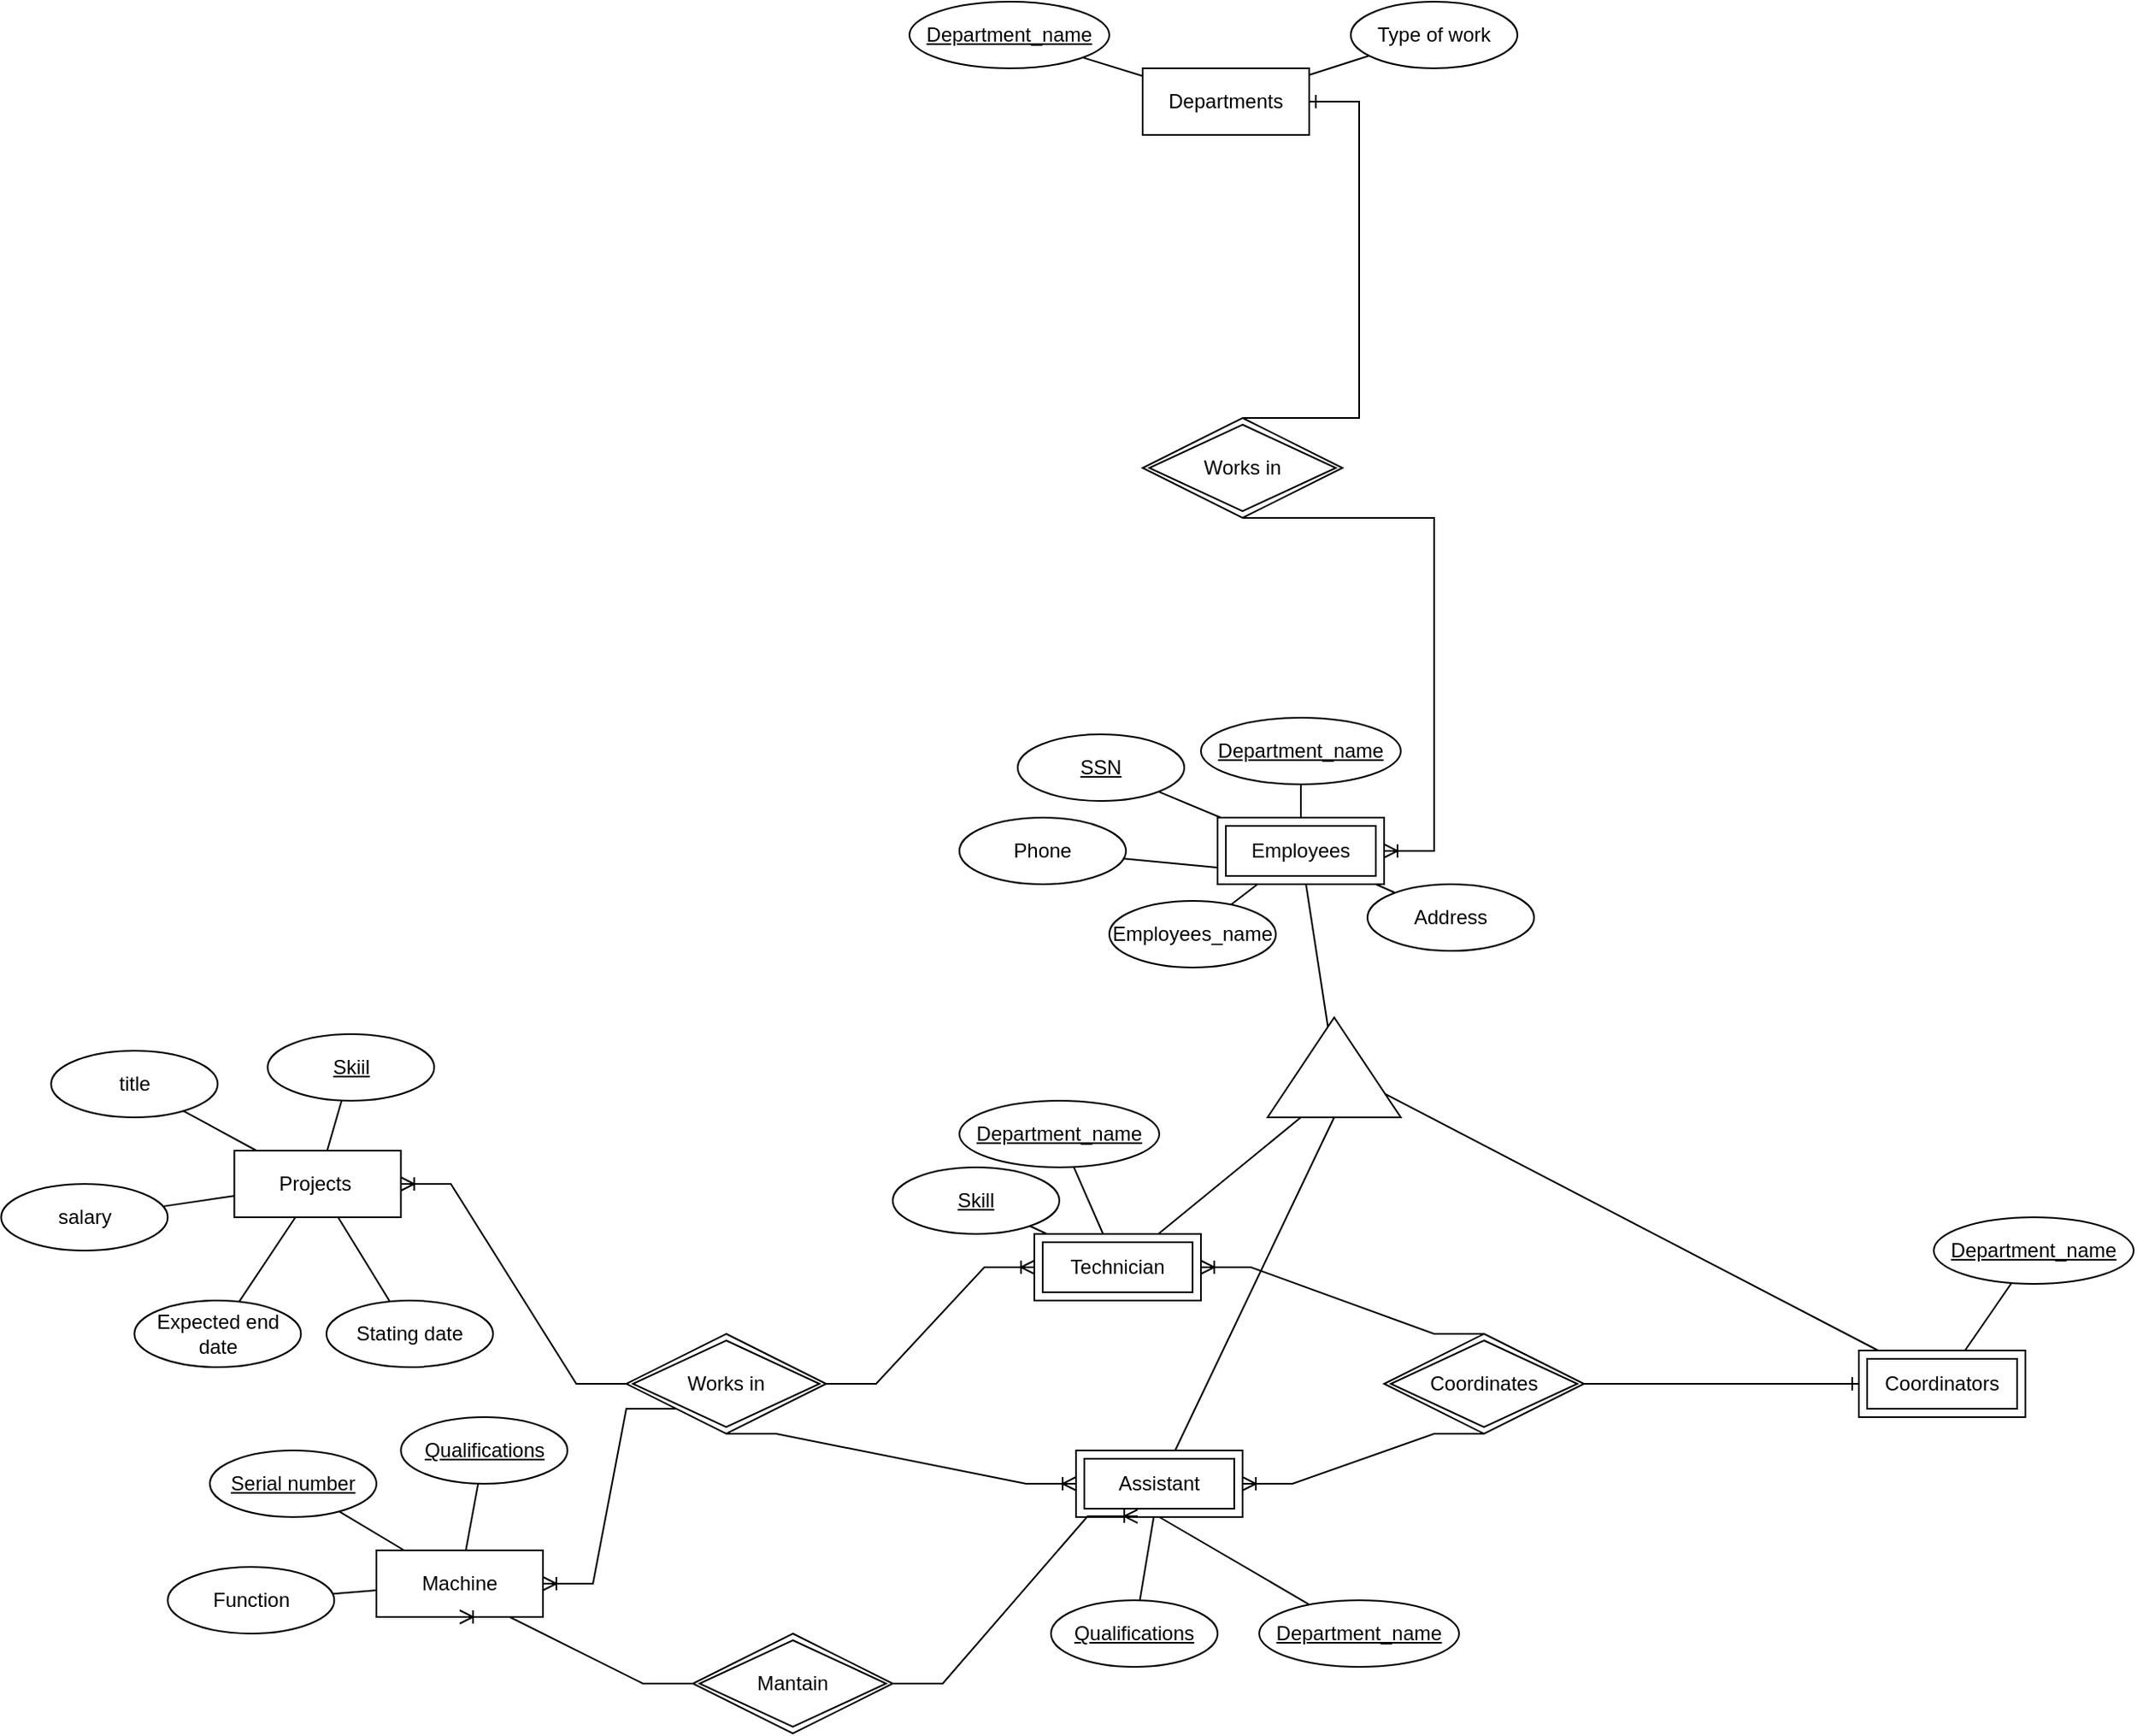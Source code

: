 <mxfile version="17.2.4" type="github">
  <diagram id="R2lEEEUBdFMjLlhIrx00" name="Page-1">
    <mxGraphModel dx="1868" dy="1791" grid="1" gridSize="10" guides="1" tooltips="1" connect="1" arrows="1" fold="1" page="1" pageScale="1" pageWidth="850" pageHeight="1100" math="0" shadow="0" extFonts="Permanent Marker^https://fonts.googleapis.com/css?family=Permanent+Marker">
      <root>
        <mxCell id="0" />
        <mxCell id="1" parent="0" />
        <mxCell id="NYJ6Ou1ftJ9RscBHT2mn-1" value="Departments" style="whiteSpace=wrap;html=1;align=center;" vertex="1" parent="1">
          <mxGeometry x="330" y="-270" width="100" height="40" as="geometry" />
        </mxCell>
        <mxCell id="NYJ6Ou1ftJ9RscBHT2mn-3" value="Type of work" style="ellipse;whiteSpace=wrap;html=1;align=center;" vertex="1" parent="1">
          <mxGeometry x="455" y="-310" width="100" height="40" as="geometry" />
        </mxCell>
        <mxCell id="NYJ6Ou1ftJ9RscBHT2mn-4" value="Department_name" style="ellipse;whiteSpace=wrap;html=1;align=center;fontStyle=4;" vertex="1" parent="1">
          <mxGeometry x="190" y="-310" width="120" height="40" as="geometry" />
        </mxCell>
        <mxCell id="NYJ6Ou1ftJ9RscBHT2mn-8" value="" style="edgeStyle=entityRelationEdgeStyle;fontSize=12;html=1;endArrow=ERoneToMany;rounded=0;exitX=0.5;exitY=1;exitDx=0;exitDy=0;" edge="1" parent="1" source="NYJ6Ou1ftJ9RscBHT2mn-66" target="NYJ6Ou1ftJ9RscBHT2mn-64">
          <mxGeometry width="100" height="100" relative="1" as="geometry">
            <mxPoint x="410" y="220" as="sourcePoint" />
            <mxPoint x="460" y="300" as="targetPoint" />
          </mxGeometry>
        </mxCell>
        <mxCell id="NYJ6Ou1ftJ9RscBHT2mn-10" value="" style="triangle;whiteSpace=wrap;html=1;direction=north;" vertex="1" parent="1">
          <mxGeometry x="405" y="300" width="80" height="60" as="geometry" />
        </mxCell>
        <mxCell id="NYJ6Ou1ftJ9RscBHT2mn-11" value="" style="endArrow=none;html=1;rounded=0;exitX=0;exitY=0.5;exitDx=0;exitDy=0;" edge="1" parent="1" source="NYJ6Ou1ftJ9RscBHT2mn-10" target="NYJ6Ou1ftJ9RscBHT2mn-81">
          <mxGeometry relative="1" as="geometry">
            <mxPoint x="180" y="560" as="sourcePoint" />
            <mxPoint x="197.368" y="610" as="targetPoint" />
          </mxGeometry>
        </mxCell>
        <mxCell id="NYJ6Ou1ftJ9RscBHT2mn-13" value="" style="endArrow=none;html=1;rounded=0;" edge="1" parent="1" source="NYJ6Ou1ftJ9RscBHT2mn-10" target="NYJ6Ou1ftJ9RscBHT2mn-63">
          <mxGeometry relative="1" as="geometry">
            <mxPoint x="340" y="500" as="sourcePoint" />
            <mxPoint x="587.692" y="510" as="targetPoint" />
          </mxGeometry>
        </mxCell>
        <mxCell id="NYJ6Ou1ftJ9RscBHT2mn-18" value="Projects&amp;nbsp;" style="whiteSpace=wrap;html=1;align=center;" vertex="1" parent="1">
          <mxGeometry x="-215.31" y="380" width="100" height="40" as="geometry" />
        </mxCell>
        <mxCell id="NYJ6Ou1ftJ9RscBHT2mn-19" value="SSN" style="ellipse;whiteSpace=wrap;html=1;align=center;fontStyle=4;" vertex="1" parent="1">
          <mxGeometry x="255" y="130" width="100" height="40" as="geometry" />
        </mxCell>
        <mxCell id="NYJ6Ou1ftJ9RscBHT2mn-20" value="Employees_name" style="ellipse;whiteSpace=wrap;html=1;align=center;" vertex="1" parent="1">
          <mxGeometry x="310" y="230" width="100" height="40" as="geometry" />
        </mxCell>
        <mxCell id="NYJ6Ou1ftJ9RscBHT2mn-21" value="Phone" style="ellipse;whiteSpace=wrap;html=1;align=center;" vertex="1" parent="1">
          <mxGeometry x="220" y="180" width="100" height="40" as="geometry" />
        </mxCell>
        <mxCell id="NYJ6Ou1ftJ9RscBHT2mn-22" value="Address" style="ellipse;whiteSpace=wrap;html=1;align=center;" vertex="1" parent="1">
          <mxGeometry x="465" y="220" width="100" height="40" as="geometry" />
        </mxCell>
        <mxCell id="NYJ6Ou1ftJ9RscBHT2mn-39" value="" style="endArrow=none;html=1;rounded=0;" edge="1" parent="1" source="NYJ6Ou1ftJ9RscBHT2mn-22" target="NYJ6Ou1ftJ9RscBHT2mn-64">
          <mxGeometry relative="1" as="geometry">
            <mxPoint x="65" y="280" as="sourcePoint" />
            <mxPoint x="455" y="210" as="targetPoint" />
          </mxGeometry>
        </mxCell>
        <mxCell id="NYJ6Ou1ftJ9RscBHT2mn-40" value="" style="endArrow=none;html=1;rounded=0;exitX=0;exitY=0.75;exitDx=0;exitDy=0;" edge="1" parent="1" source="NYJ6Ou1ftJ9RscBHT2mn-64" target="NYJ6Ou1ftJ9RscBHT2mn-21">
          <mxGeometry relative="1" as="geometry">
            <mxPoint x="365" y="192.941" as="sourcePoint" />
            <mxPoint x="195" y="160" as="targetPoint" />
          </mxGeometry>
        </mxCell>
        <mxCell id="NYJ6Ou1ftJ9RscBHT2mn-41" value="" style="endArrow=none;html=1;rounded=0;" edge="1" parent="1" source="NYJ6Ou1ftJ9RscBHT2mn-1" target="NYJ6Ou1ftJ9RscBHT2mn-4">
          <mxGeometry relative="1" as="geometry">
            <mxPoint x="10" y="-170.5" as="sourcePoint" />
            <mxPoint x="170" y="-170.5" as="targetPoint" />
          </mxGeometry>
        </mxCell>
        <mxCell id="NYJ6Ou1ftJ9RscBHT2mn-42" value="" style="endArrow=none;html=1;rounded=0;" edge="1" parent="1" source="NYJ6Ou1ftJ9RscBHT2mn-20" target="NYJ6Ou1ftJ9RscBHT2mn-64">
          <mxGeometry relative="1" as="geometry">
            <mxPoint x="35" y="239.5" as="sourcePoint" />
            <mxPoint x="386.667" y="210" as="targetPoint" />
          </mxGeometry>
        </mxCell>
        <mxCell id="NYJ6Ou1ftJ9RscBHT2mn-43" value="" style="endArrow=none;html=1;rounded=0;" edge="1" parent="1" source="NYJ6Ou1ftJ9RscBHT2mn-64" target="NYJ6Ou1ftJ9RscBHT2mn-19">
          <mxGeometry relative="1" as="geometry">
            <mxPoint x="365" y="171.818" as="sourcePoint" />
            <mxPoint x="245" y="130" as="targetPoint" />
          </mxGeometry>
        </mxCell>
        <mxCell id="NYJ6Ou1ftJ9RscBHT2mn-46" value="" style="edgeStyle=entityRelationEdgeStyle;fontSize=12;html=1;endArrow=ERone;endFill=1;rounded=0;" edge="1" parent="1" source="NYJ6Ou1ftJ9RscBHT2mn-52" target="NYJ6Ou1ftJ9RscBHT2mn-63">
          <mxGeometry width="100" height="100" relative="1" as="geometry">
            <mxPoint x="480" y="530" as="sourcePoint" />
            <mxPoint x="570" y="530" as="targetPoint" />
          </mxGeometry>
        </mxCell>
        <mxCell id="NYJ6Ou1ftJ9RscBHT2mn-47" value="" style="edgeStyle=entityRelationEdgeStyle;fontSize=12;html=1;endArrow=ERone;endFill=1;rounded=0;exitX=0.5;exitY=0;exitDx=0;exitDy=0;" edge="1" parent="1" source="NYJ6Ou1ftJ9RscBHT2mn-66" target="NYJ6Ou1ftJ9RscBHT2mn-1">
          <mxGeometry width="100" height="100" relative="1" as="geometry">
            <mxPoint x="380" y="-200" as="sourcePoint" />
            <mxPoint x="360" y="-20" as="targetPoint" />
          </mxGeometry>
        </mxCell>
        <mxCell id="NYJ6Ou1ftJ9RscBHT2mn-48" value="" style="edgeStyle=entityRelationEdgeStyle;fontSize=12;html=1;endArrow=ERoneToMany;rounded=0;exitX=0.5;exitY=0;exitDx=0;exitDy=0;" edge="1" parent="1" source="NYJ6Ou1ftJ9RscBHT2mn-52" target="NYJ6Ou1ftJ9RscBHT2mn-75">
          <mxGeometry width="100" height="100" relative="1" as="geometry">
            <mxPoint x="420" y="500" as="sourcePoint" />
            <mxPoint x="270" y="480" as="targetPoint" />
          </mxGeometry>
        </mxCell>
        <mxCell id="NYJ6Ou1ftJ9RscBHT2mn-49" value="" style="edgeStyle=entityRelationEdgeStyle;fontSize=12;html=1;endArrow=ERoneToMany;rounded=0;exitX=0.5;exitY=1;exitDx=0;exitDy=0;entryX=1;entryY=0.5;entryDx=0;entryDy=0;" edge="1" parent="1" source="NYJ6Ou1ftJ9RscBHT2mn-52" target="NYJ6Ou1ftJ9RscBHT2mn-81">
          <mxGeometry width="100" height="100" relative="1" as="geometry">
            <mxPoint x="420" y="560" as="sourcePoint" />
            <mxPoint x="220" y="630" as="targetPoint" />
          </mxGeometry>
        </mxCell>
        <mxCell id="NYJ6Ou1ftJ9RscBHT2mn-51" value="" style="endArrow=none;html=1;rounded=0;" edge="1" parent="1" source="NYJ6Ou1ftJ9RscBHT2mn-1" target="NYJ6Ou1ftJ9RscBHT2mn-3">
          <mxGeometry relative="1" as="geometry">
            <mxPoint x="230" y="30" as="sourcePoint" />
            <mxPoint x="390" y="30" as="targetPoint" />
          </mxGeometry>
        </mxCell>
        <mxCell id="NYJ6Ou1ftJ9RscBHT2mn-52" value="Coordinates" style="shape=rhombus;double=1;perimeter=rhombusPerimeter;whiteSpace=wrap;html=1;align=center;" vertex="1" parent="1">
          <mxGeometry x="475" y="490" width="120" height="60" as="geometry" />
        </mxCell>
        <mxCell id="NYJ6Ou1ftJ9RscBHT2mn-53" value="Department_name" style="ellipse;whiteSpace=wrap;html=1;align=center;fontStyle=4;" vertex="1" parent="1">
          <mxGeometry x="365" y="120" width="120" height="40" as="geometry" />
        </mxCell>
        <mxCell id="NYJ6Ou1ftJ9RscBHT2mn-54" value="Department_name" style="ellipse;whiteSpace=wrap;html=1;align=center;fontStyle=4;" vertex="1" parent="1">
          <mxGeometry x="805" y="420" width="120" height="40" as="geometry" />
        </mxCell>
        <mxCell id="NYJ6Ou1ftJ9RscBHT2mn-55" value="Department_name" style="ellipse;whiteSpace=wrap;html=1;align=center;fontStyle=4;" vertex="1" parent="1">
          <mxGeometry x="220" y="350" width="120" height="40" as="geometry" />
        </mxCell>
        <mxCell id="NYJ6Ou1ftJ9RscBHT2mn-56" value="" style="endArrow=none;html=1;rounded=0;entryX=0.5;entryY=1;entryDx=0;entryDy=0;" edge="1" parent="1" source="NYJ6Ou1ftJ9RscBHT2mn-60" target="NYJ6Ou1ftJ9RscBHT2mn-81">
          <mxGeometry relative="1" as="geometry">
            <mxPoint x="300" y="430" as="sourcePoint" />
            <mxPoint x="220" y="646.129" as="targetPoint" />
          </mxGeometry>
        </mxCell>
        <mxCell id="NYJ6Ou1ftJ9RscBHT2mn-57" value="" style="endArrow=none;html=1;rounded=0;" edge="1" parent="1" source="NYJ6Ou1ftJ9RscBHT2mn-75" target="NYJ6Ou1ftJ9RscBHT2mn-55">
          <mxGeometry relative="1" as="geometry">
            <mxPoint x="300" y="430" as="sourcePoint" />
            <mxPoint x="220" y="460" as="targetPoint" />
          </mxGeometry>
        </mxCell>
        <mxCell id="NYJ6Ou1ftJ9RscBHT2mn-58" value="" style="endArrow=none;html=1;rounded=0;" edge="1" parent="1" source="NYJ6Ou1ftJ9RscBHT2mn-54" target="NYJ6Ou1ftJ9RscBHT2mn-63">
          <mxGeometry relative="1" as="geometry">
            <mxPoint x="405" y="370" as="sourcePoint" />
            <mxPoint x="775" y="459.286" as="targetPoint" />
          </mxGeometry>
        </mxCell>
        <mxCell id="NYJ6Ou1ftJ9RscBHT2mn-59" value="" style="endArrow=none;html=1;rounded=0;" edge="1" parent="1" source="NYJ6Ou1ftJ9RscBHT2mn-53" target="NYJ6Ou1ftJ9RscBHT2mn-64">
          <mxGeometry relative="1" as="geometry">
            <mxPoint x="305" y="320" as="sourcePoint" />
            <mxPoint x="419" y="170" as="targetPoint" />
          </mxGeometry>
        </mxCell>
        <mxCell id="NYJ6Ou1ftJ9RscBHT2mn-60" value="Department_name" style="ellipse;whiteSpace=wrap;html=1;align=center;fontStyle=4;" vertex="1" parent="1">
          <mxGeometry x="400" y="650" width="120" height="40" as="geometry" />
        </mxCell>
        <mxCell id="NYJ6Ou1ftJ9RscBHT2mn-63" value="Coordinators" style="shape=ext;margin=3;double=1;whiteSpace=wrap;html=1;align=center;" vertex="1" parent="1">
          <mxGeometry x="760" y="500" width="100" height="40" as="geometry" />
        </mxCell>
        <mxCell id="NYJ6Ou1ftJ9RscBHT2mn-64" value="Employees" style="shape=ext;margin=3;double=1;whiteSpace=wrap;html=1;align=center;" vertex="1" parent="1">
          <mxGeometry x="375" y="180" width="100" height="40" as="geometry" />
        </mxCell>
        <mxCell id="NYJ6Ou1ftJ9RscBHT2mn-65" value="" style="endArrow=none;html=1;rounded=0;" edge="1" parent="1" source="NYJ6Ou1ftJ9RscBHT2mn-64" target="NYJ6Ou1ftJ9RscBHT2mn-10">
          <mxGeometry relative="1" as="geometry">
            <mxPoint x="435" y="270" as="sourcePoint" />
            <mxPoint x="465" y="220" as="targetPoint" />
          </mxGeometry>
        </mxCell>
        <mxCell id="NYJ6Ou1ftJ9RscBHT2mn-66" value="Works in" style="shape=rhombus;double=1;perimeter=rhombusPerimeter;whiteSpace=wrap;html=1;align=center;" vertex="1" parent="1">
          <mxGeometry x="330" y="-60" width="120" height="60" as="geometry" />
        </mxCell>
        <mxCell id="NYJ6Ou1ftJ9RscBHT2mn-69" value="Works in" style="shape=rhombus;double=1;perimeter=rhombusPerimeter;whiteSpace=wrap;html=1;align=center;" vertex="1" parent="1">
          <mxGeometry x="20" y="490" width="120" height="60" as="geometry" />
        </mxCell>
        <mxCell id="NYJ6Ou1ftJ9RscBHT2mn-70" value="Skiil" style="ellipse;whiteSpace=wrap;html=1;align=center;fontStyle=4;" vertex="1" parent="1">
          <mxGeometry x="-195.31" y="310" width="100" height="40" as="geometry" />
        </mxCell>
        <mxCell id="NYJ6Ou1ftJ9RscBHT2mn-71" value="" style="endArrow=none;html=1;rounded=0;" edge="1" parent="1" source="NYJ6Ou1ftJ9RscBHT2mn-70" target="NYJ6Ou1ftJ9RscBHT2mn-18">
          <mxGeometry relative="1" as="geometry">
            <mxPoint x="54.69" y="330" as="sourcePoint" />
            <mxPoint x="214.69" y="330" as="targetPoint" />
          </mxGeometry>
        </mxCell>
        <mxCell id="NYJ6Ou1ftJ9RscBHT2mn-72" value="" style="edgeStyle=entityRelationEdgeStyle;fontSize=12;html=1;endArrow=ERoneToMany;rounded=0;exitX=0;exitY=0.5;exitDx=0;exitDy=0;" edge="1" parent="1" source="NYJ6Ou1ftJ9RscBHT2mn-69" target="NYJ6Ou1ftJ9RscBHT2mn-18">
          <mxGeometry width="100" height="100" relative="1" as="geometry">
            <mxPoint x="130" y="460" as="sourcePoint" />
            <mxPoint x="230" y="360" as="targetPoint" />
          </mxGeometry>
        </mxCell>
        <mxCell id="NYJ6Ou1ftJ9RscBHT2mn-73" value="" style="edgeStyle=entityRelationEdgeStyle;fontSize=12;html=1;endArrow=ERoneToMany;rounded=0;entryX=0;entryY=0.5;entryDx=0;entryDy=0;" edge="1" parent="1" source="NYJ6Ou1ftJ9RscBHT2mn-69" target="NYJ6Ou1ftJ9RscBHT2mn-75">
          <mxGeometry width="100" height="100" relative="1" as="geometry">
            <mxPoint x="130" y="460" as="sourcePoint" />
            <mxPoint x="100" y="550" as="targetPoint" />
          </mxGeometry>
        </mxCell>
        <mxCell id="NYJ6Ou1ftJ9RscBHT2mn-75" value="Technician" style="shape=ext;margin=3;double=1;whiteSpace=wrap;html=1;align=center;" vertex="1" parent="1">
          <mxGeometry x="265" y="430" width="100" height="40" as="geometry" />
        </mxCell>
        <mxCell id="NYJ6Ou1ftJ9RscBHT2mn-76" value="" style="endArrow=none;html=1;rounded=0;entryX=0;entryY=0.25;entryDx=0;entryDy=0;" edge="1" parent="1" source="NYJ6Ou1ftJ9RscBHT2mn-75" target="NYJ6Ou1ftJ9RscBHT2mn-10">
          <mxGeometry relative="1" as="geometry">
            <mxPoint x="250" y="460" as="sourcePoint" />
            <mxPoint x="410" y="460" as="targetPoint" />
          </mxGeometry>
        </mxCell>
        <mxCell id="NYJ6Ou1ftJ9RscBHT2mn-77" value="Stating date" style="ellipse;whiteSpace=wrap;html=1;align=center;" vertex="1" parent="1">
          <mxGeometry x="-160" y="470" width="100" height="40" as="geometry" />
        </mxCell>
        <mxCell id="NYJ6Ou1ftJ9RscBHT2mn-79" value="Skill" style="ellipse;whiteSpace=wrap;html=1;align=center;fontStyle=4;" vertex="1" parent="1">
          <mxGeometry x="180" y="390" width="100" height="40" as="geometry" />
        </mxCell>
        <mxCell id="NYJ6Ou1ftJ9RscBHT2mn-80" value="" style="endArrow=none;html=1;rounded=0;" edge="1" parent="1" source="NYJ6Ou1ftJ9RscBHT2mn-79" target="NYJ6Ou1ftJ9RscBHT2mn-75">
          <mxGeometry relative="1" as="geometry">
            <mxPoint x="100" y="420" as="sourcePoint" />
            <mxPoint x="260" y="420" as="targetPoint" />
          </mxGeometry>
        </mxCell>
        <mxCell id="NYJ6Ou1ftJ9RscBHT2mn-81" value="Assistant" style="shape=ext;margin=3;double=1;whiteSpace=wrap;html=1;align=center;" vertex="1" parent="1">
          <mxGeometry x="290" y="560" width="100" height="40" as="geometry" />
        </mxCell>
        <mxCell id="NYJ6Ou1ftJ9RscBHT2mn-83" value="salary" style="ellipse;whiteSpace=wrap;html=1;align=center;" vertex="1" parent="1">
          <mxGeometry x="-355.31" y="400" width="100" height="40" as="geometry" />
        </mxCell>
        <mxCell id="NYJ6Ou1ftJ9RscBHT2mn-84" value="Expected end date" style="ellipse;whiteSpace=wrap;html=1;align=center;" vertex="1" parent="1">
          <mxGeometry x="-275.31" y="470" width="100" height="40" as="geometry" />
        </mxCell>
        <mxCell id="NYJ6Ou1ftJ9RscBHT2mn-85" value="title" style="ellipse;whiteSpace=wrap;html=1;align=center;" vertex="1" parent="1">
          <mxGeometry x="-325.31" y="320" width="100" height="40" as="geometry" />
        </mxCell>
        <mxCell id="NYJ6Ou1ftJ9RscBHT2mn-86" value="" style="endArrow=none;html=1;rounded=0;" edge="1" parent="1" source="NYJ6Ou1ftJ9RscBHT2mn-18" target="NYJ6Ou1ftJ9RscBHT2mn-84">
          <mxGeometry relative="1" as="geometry">
            <mxPoint x="-35.31" y="330" as="sourcePoint" />
            <mxPoint x="124.69" y="330" as="targetPoint" />
          </mxGeometry>
        </mxCell>
        <mxCell id="NYJ6Ou1ftJ9RscBHT2mn-87" value="" style="endArrow=none;html=1;rounded=0;" edge="1" parent="1" source="NYJ6Ou1ftJ9RscBHT2mn-77" target="NYJ6Ou1ftJ9RscBHT2mn-18">
          <mxGeometry relative="1" as="geometry">
            <mxPoint x="-90.004" y="452.61" as="sourcePoint" />
            <mxPoint x="124.69" y="330" as="targetPoint" />
          </mxGeometry>
        </mxCell>
        <mxCell id="NYJ6Ou1ftJ9RscBHT2mn-89" value="" style="endArrow=none;html=1;rounded=0;" edge="1" parent="1" source="NYJ6Ou1ftJ9RscBHT2mn-83" target="NYJ6Ou1ftJ9RscBHT2mn-18">
          <mxGeometry relative="1" as="geometry">
            <mxPoint x="-35.31" y="330" as="sourcePoint" />
            <mxPoint x="124.69" y="330" as="targetPoint" />
          </mxGeometry>
        </mxCell>
        <mxCell id="NYJ6Ou1ftJ9RscBHT2mn-90" value="" style="endArrow=none;html=1;rounded=0;" edge="1" parent="1" source="NYJ6Ou1ftJ9RscBHT2mn-85" target="NYJ6Ou1ftJ9RscBHT2mn-18">
          <mxGeometry relative="1" as="geometry">
            <mxPoint x="-35.31" y="330" as="sourcePoint" />
            <mxPoint x="124.69" y="330" as="targetPoint" />
          </mxGeometry>
        </mxCell>
        <mxCell id="NYJ6Ou1ftJ9RscBHT2mn-91" value="Machine" style="whiteSpace=wrap;html=1;align=center;" vertex="1" parent="1">
          <mxGeometry x="-130" y="620" width="100" height="40" as="geometry" />
        </mxCell>
        <mxCell id="NYJ6Ou1ftJ9RscBHT2mn-92" value="" style="edgeStyle=entityRelationEdgeStyle;fontSize=12;html=1;endArrow=ERoneToMany;rounded=0;exitX=0.5;exitY=1;exitDx=0;exitDy=0;" edge="1" parent="1" source="NYJ6Ou1ftJ9RscBHT2mn-69" target="NYJ6Ou1ftJ9RscBHT2mn-81">
          <mxGeometry width="100" height="100" relative="1" as="geometry">
            <mxPoint x="40" y="530" as="sourcePoint" />
            <mxPoint x="140" y="430" as="targetPoint" />
          </mxGeometry>
        </mxCell>
        <mxCell id="NYJ6Ou1ftJ9RscBHT2mn-93" value="" style="edgeStyle=entityRelationEdgeStyle;fontSize=12;html=1;endArrow=ERoneToMany;rounded=0;entryX=1;entryY=0.5;entryDx=0;entryDy=0;exitX=0;exitY=1;exitDx=0;exitDy=0;" edge="1" parent="1" source="NYJ6Ou1ftJ9RscBHT2mn-69" target="NYJ6Ou1ftJ9RscBHT2mn-91">
          <mxGeometry width="100" height="100" relative="1" as="geometry">
            <mxPoint x="40" y="530" as="sourcePoint" />
            <mxPoint x="140" y="430" as="targetPoint" />
          </mxGeometry>
        </mxCell>
        <mxCell id="NYJ6Ou1ftJ9RscBHT2mn-94" value="Serial number" style="ellipse;whiteSpace=wrap;html=1;align=center;fontStyle=4;" vertex="1" parent="1">
          <mxGeometry x="-230" y="560" width="100" height="40" as="geometry" />
        </mxCell>
        <mxCell id="NYJ6Ou1ftJ9RscBHT2mn-96" value="Function" style="ellipse;whiteSpace=wrap;html=1;align=center;" vertex="1" parent="1">
          <mxGeometry x="-255.31" y="630" width="100" height="40" as="geometry" />
        </mxCell>
        <mxCell id="NYJ6Ou1ftJ9RscBHT2mn-98" value="" style="endArrow=none;html=1;rounded=0;" edge="1" parent="1" source="NYJ6Ou1ftJ9RscBHT2mn-94" target="NYJ6Ou1ftJ9RscBHT2mn-91">
          <mxGeometry relative="1" as="geometry">
            <mxPoint x="-110" y="390" as="sourcePoint" />
            <mxPoint x="50" y="390" as="targetPoint" />
          </mxGeometry>
        </mxCell>
        <mxCell id="NYJ6Ou1ftJ9RscBHT2mn-99" value="" style="endArrow=none;html=1;rounded=0;" edge="1" parent="1" source="NYJ6Ou1ftJ9RscBHT2mn-96" target="NYJ6Ou1ftJ9RscBHT2mn-91">
          <mxGeometry relative="1" as="geometry">
            <mxPoint x="-110" y="390" as="sourcePoint" />
            <mxPoint x="50" y="390" as="targetPoint" />
          </mxGeometry>
        </mxCell>
        <mxCell id="NYJ6Ou1ftJ9RscBHT2mn-100" value="Mantain" style="shape=rhombus;double=1;perimeter=rhombusPerimeter;whiteSpace=wrap;html=1;align=center;" vertex="1" parent="1">
          <mxGeometry x="60" y="670" width="120" height="60" as="geometry" />
        </mxCell>
        <mxCell id="NYJ6Ou1ftJ9RscBHT2mn-101" value="Qualifications" style="ellipse;whiteSpace=wrap;html=1;align=center;fontStyle=4;" vertex="1" parent="1">
          <mxGeometry x="-115.31" y="540" width="100" height="40" as="geometry" />
        </mxCell>
        <mxCell id="NYJ6Ou1ftJ9RscBHT2mn-102" value="Qualifications" style="ellipse;whiteSpace=wrap;html=1;align=center;fontStyle=4;" vertex="1" parent="1">
          <mxGeometry x="275" y="650" width="100" height="40" as="geometry" />
        </mxCell>
        <mxCell id="NYJ6Ou1ftJ9RscBHT2mn-103" value="" style="edgeStyle=entityRelationEdgeStyle;fontSize=12;html=1;endArrow=ERoneToMany;rounded=0;entryX=0.5;entryY=1;entryDx=0;entryDy=0;exitX=0;exitY=0.5;exitDx=0;exitDy=0;" edge="1" parent="1" source="NYJ6Ou1ftJ9RscBHT2mn-100" target="NYJ6Ou1ftJ9RscBHT2mn-91">
          <mxGeometry width="100" height="100" relative="1" as="geometry">
            <mxPoint x="-70" y="820" as="sourcePoint" />
            <mxPoint x="30" y="720" as="targetPoint" />
          </mxGeometry>
        </mxCell>
        <mxCell id="NYJ6Ou1ftJ9RscBHT2mn-104" value="" style="edgeStyle=entityRelationEdgeStyle;fontSize=12;html=1;endArrow=ERoneToMany;rounded=0;entryX=0.37;entryY=0.988;entryDx=0;entryDy=0;entryPerimeter=0;" edge="1" parent="1" source="NYJ6Ou1ftJ9RscBHT2mn-100" target="NYJ6Ou1ftJ9RscBHT2mn-81">
          <mxGeometry width="100" height="100" relative="1" as="geometry">
            <mxPoint x="-80" y="750" as="sourcePoint" />
            <mxPoint x="20" y="650" as="targetPoint" />
          </mxGeometry>
        </mxCell>
        <mxCell id="NYJ6Ou1ftJ9RscBHT2mn-105" value="" style="endArrow=none;html=1;rounded=0;" edge="1" parent="1" source="NYJ6Ou1ftJ9RscBHT2mn-81" target="NYJ6Ou1ftJ9RscBHT2mn-102">
          <mxGeometry relative="1" as="geometry">
            <mxPoint x="-110" y="600" as="sourcePoint" />
            <mxPoint x="50" y="600" as="targetPoint" />
          </mxGeometry>
        </mxCell>
        <mxCell id="NYJ6Ou1ftJ9RscBHT2mn-106" value="" style="endArrow=none;html=1;rounded=0;" edge="1" parent="1" source="NYJ6Ou1ftJ9RscBHT2mn-91" target="NYJ6Ou1ftJ9RscBHT2mn-101">
          <mxGeometry relative="1" as="geometry">
            <mxPoint x="-110" y="600" as="sourcePoint" />
            <mxPoint x="50" y="600" as="targetPoint" />
          </mxGeometry>
        </mxCell>
      </root>
    </mxGraphModel>
  </diagram>
</mxfile>
